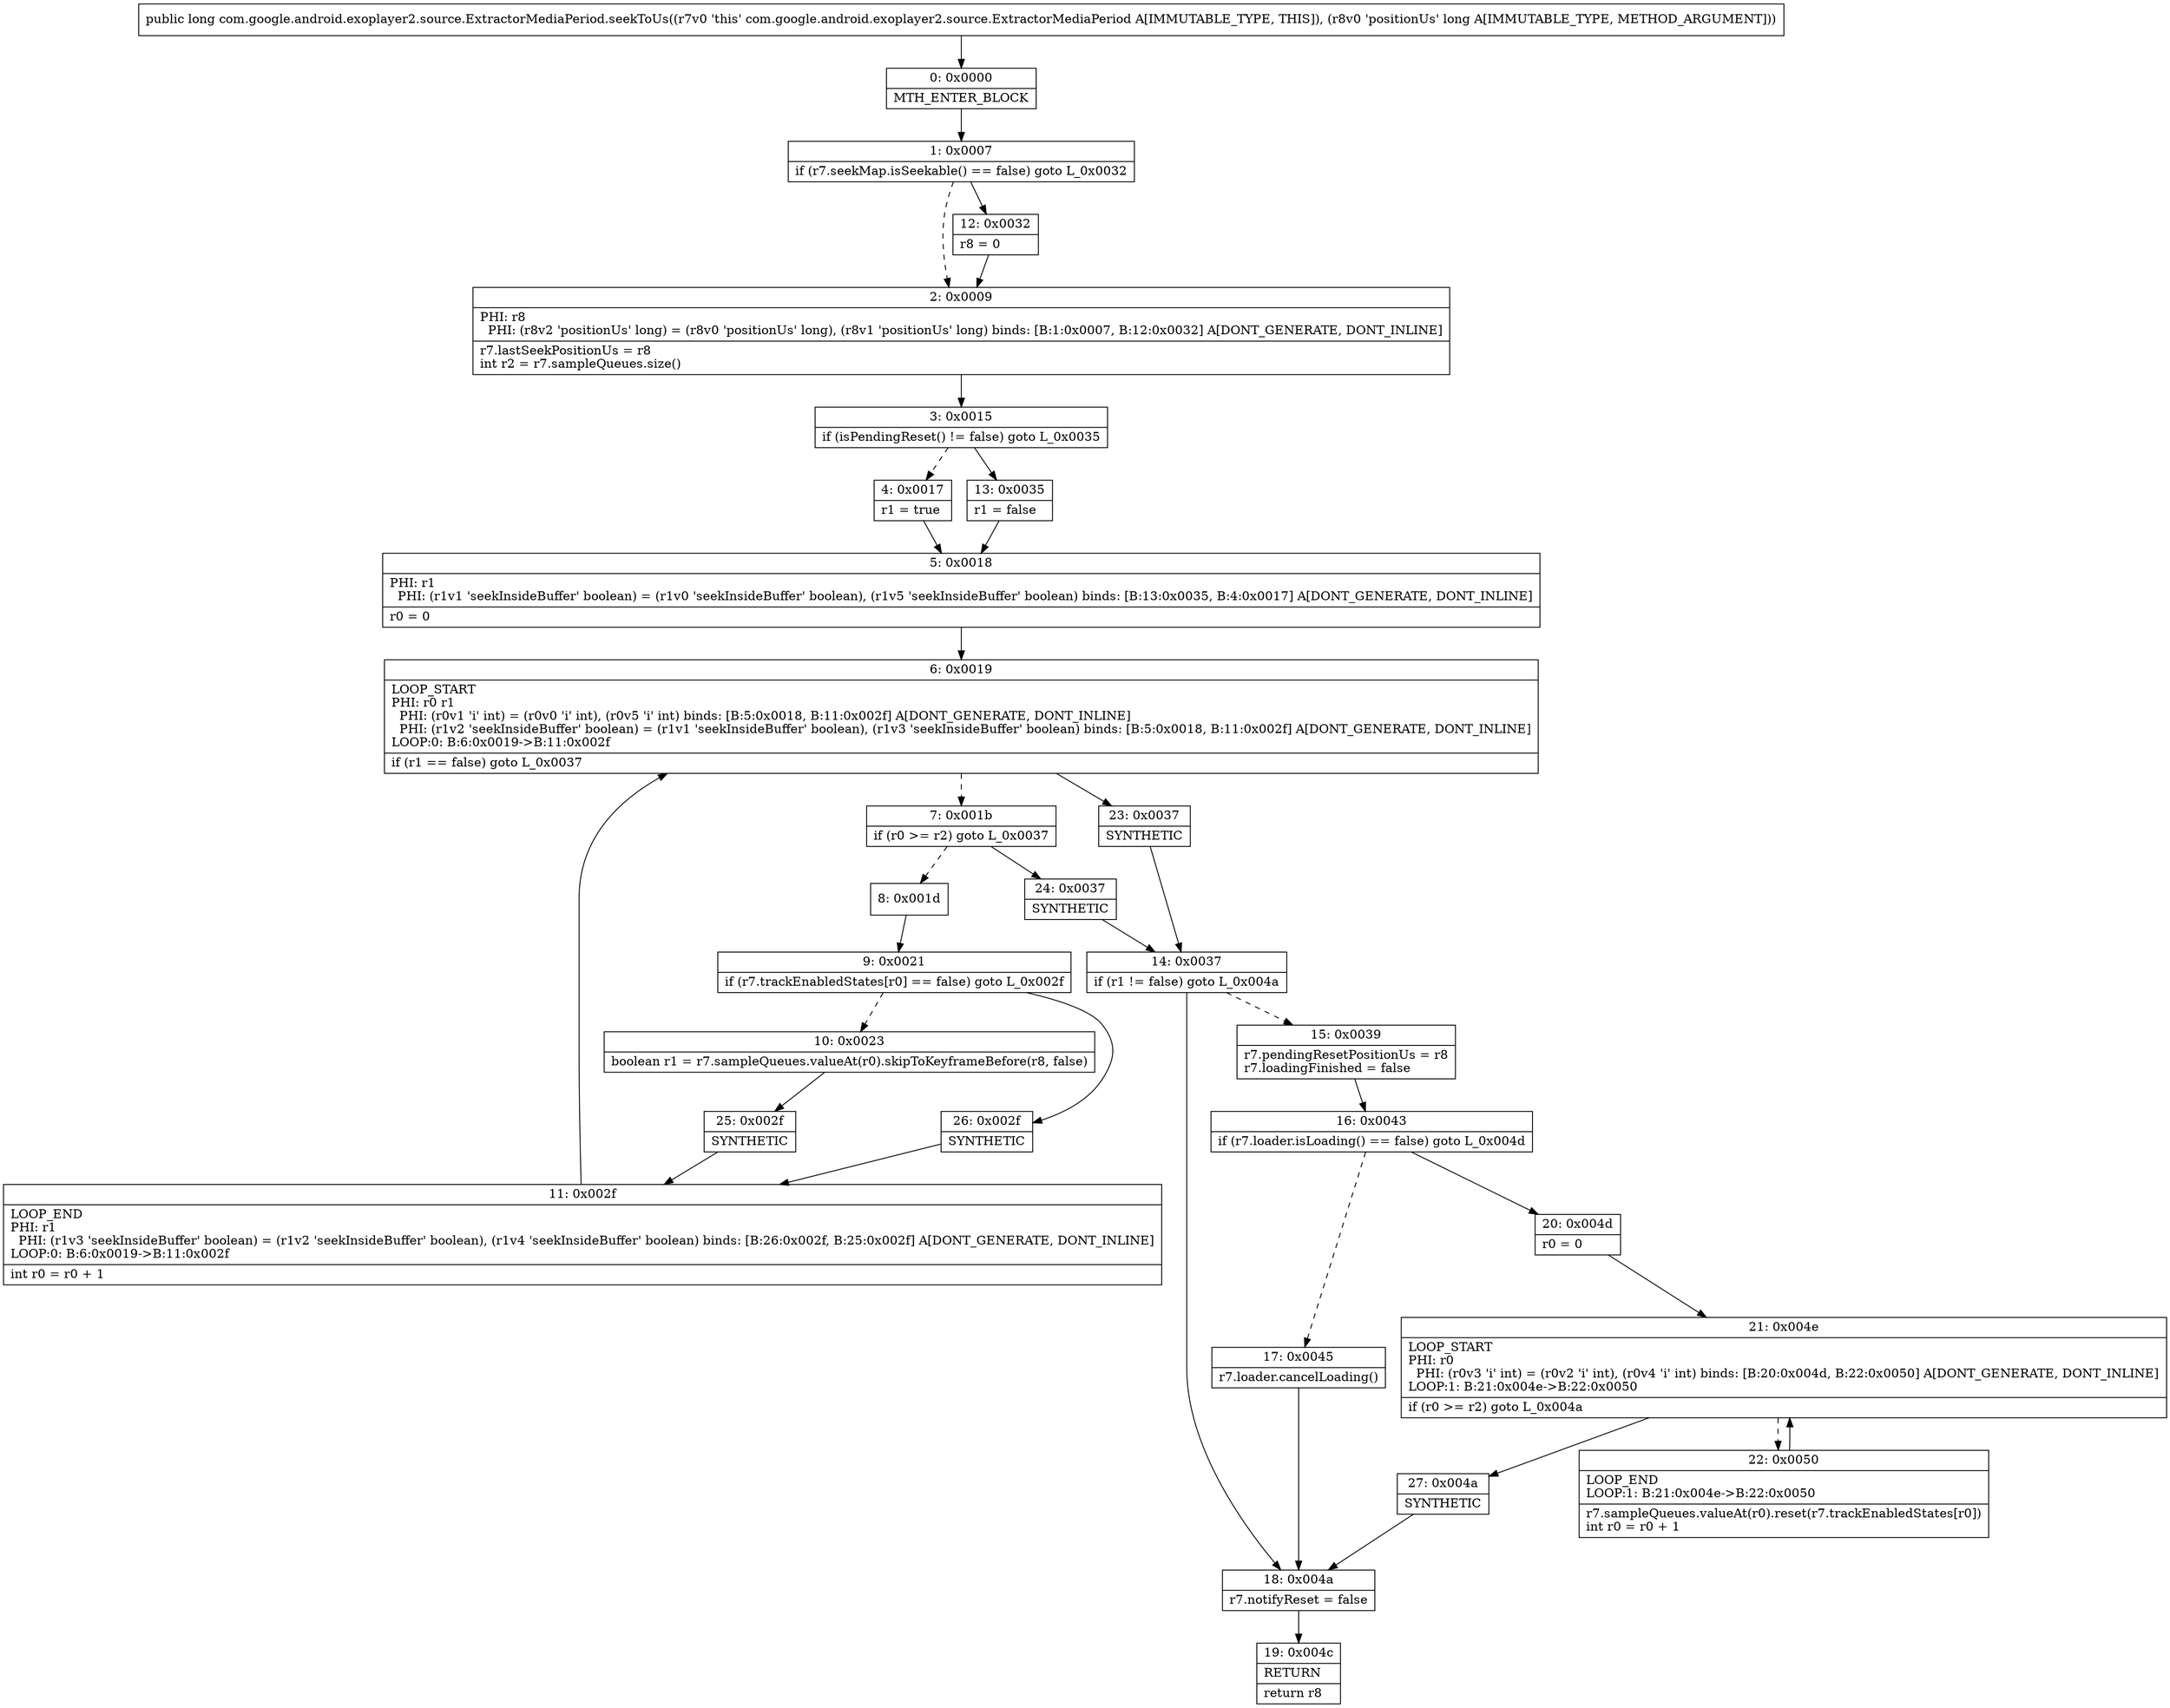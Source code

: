 digraph "CFG forcom.google.android.exoplayer2.source.ExtractorMediaPeriod.seekToUs(J)J" {
Node_0 [shape=record,label="{0\:\ 0x0000|MTH_ENTER_BLOCK\l}"];
Node_1 [shape=record,label="{1\:\ 0x0007|if (r7.seekMap.isSeekable() == false) goto L_0x0032\l}"];
Node_2 [shape=record,label="{2\:\ 0x0009|PHI: r8 \l  PHI: (r8v2 'positionUs' long) = (r8v0 'positionUs' long), (r8v1 'positionUs' long) binds: [B:1:0x0007, B:12:0x0032] A[DONT_GENERATE, DONT_INLINE]\l|r7.lastSeekPositionUs = r8\lint r2 = r7.sampleQueues.size()\l}"];
Node_3 [shape=record,label="{3\:\ 0x0015|if (isPendingReset() != false) goto L_0x0035\l}"];
Node_4 [shape=record,label="{4\:\ 0x0017|r1 = true\l}"];
Node_5 [shape=record,label="{5\:\ 0x0018|PHI: r1 \l  PHI: (r1v1 'seekInsideBuffer' boolean) = (r1v0 'seekInsideBuffer' boolean), (r1v5 'seekInsideBuffer' boolean) binds: [B:13:0x0035, B:4:0x0017] A[DONT_GENERATE, DONT_INLINE]\l|r0 = 0\l}"];
Node_6 [shape=record,label="{6\:\ 0x0019|LOOP_START\lPHI: r0 r1 \l  PHI: (r0v1 'i' int) = (r0v0 'i' int), (r0v5 'i' int) binds: [B:5:0x0018, B:11:0x002f] A[DONT_GENERATE, DONT_INLINE]\l  PHI: (r1v2 'seekInsideBuffer' boolean) = (r1v1 'seekInsideBuffer' boolean), (r1v3 'seekInsideBuffer' boolean) binds: [B:5:0x0018, B:11:0x002f] A[DONT_GENERATE, DONT_INLINE]\lLOOP:0: B:6:0x0019\-\>B:11:0x002f\l|if (r1 == false) goto L_0x0037\l}"];
Node_7 [shape=record,label="{7\:\ 0x001b|if (r0 \>= r2) goto L_0x0037\l}"];
Node_8 [shape=record,label="{8\:\ 0x001d}"];
Node_9 [shape=record,label="{9\:\ 0x0021|if (r7.trackEnabledStates[r0] == false) goto L_0x002f\l}"];
Node_10 [shape=record,label="{10\:\ 0x0023|boolean r1 = r7.sampleQueues.valueAt(r0).skipToKeyframeBefore(r8, false)\l}"];
Node_11 [shape=record,label="{11\:\ 0x002f|LOOP_END\lPHI: r1 \l  PHI: (r1v3 'seekInsideBuffer' boolean) = (r1v2 'seekInsideBuffer' boolean), (r1v4 'seekInsideBuffer' boolean) binds: [B:26:0x002f, B:25:0x002f] A[DONT_GENERATE, DONT_INLINE]\lLOOP:0: B:6:0x0019\-\>B:11:0x002f\l|int r0 = r0 + 1\l}"];
Node_12 [shape=record,label="{12\:\ 0x0032|r8 = 0\l}"];
Node_13 [shape=record,label="{13\:\ 0x0035|r1 = false\l}"];
Node_14 [shape=record,label="{14\:\ 0x0037|if (r1 != false) goto L_0x004a\l}"];
Node_15 [shape=record,label="{15\:\ 0x0039|r7.pendingResetPositionUs = r8\lr7.loadingFinished = false\l}"];
Node_16 [shape=record,label="{16\:\ 0x0043|if (r7.loader.isLoading() == false) goto L_0x004d\l}"];
Node_17 [shape=record,label="{17\:\ 0x0045|r7.loader.cancelLoading()\l}"];
Node_18 [shape=record,label="{18\:\ 0x004a|r7.notifyReset = false\l}"];
Node_19 [shape=record,label="{19\:\ 0x004c|RETURN\l|return r8\l}"];
Node_20 [shape=record,label="{20\:\ 0x004d|r0 = 0\l}"];
Node_21 [shape=record,label="{21\:\ 0x004e|LOOP_START\lPHI: r0 \l  PHI: (r0v3 'i' int) = (r0v2 'i' int), (r0v4 'i' int) binds: [B:20:0x004d, B:22:0x0050] A[DONT_GENERATE, DONT_INLINE]\lLOOP:1: B:21:0x004e\-\>B:22:0x0050\l|if (r0 \>= r2) goto L_0x004a\l}"];
Node_22 [shape=record,label="{22\:\ 0x0050|LOOP_END\lLOOP:1: B:21:0x004e\-\>B:22:0x0050\l|r7.sampleQueues.valueAt(r0).reset(r7.trackEnabledStates[r0])\lint r0 = r0 + 1\l}"];
Node_23 [shape=record,label="{23\:\ 0x0037|SYNTHETIC\l}"];
Node_24 [shape=record,label="{24\:\ 0x0037|SYNTHETIC\l}"];
Node_25 [shape=record,label="{25\:\ 0x002f|SYNTHETIC\l}"];
Node_26 [shape=record,label="{26\:\ 0x002f|SYNTHETIC\l}"];
Node_27 [shape=record,label="{27\:\ 0x004a|SYNTHETIC\l}"];
MethodNode[shape=record,label="{public long com.google.android.exoplayer2.source.ExtractorMediaPeriod.seekToUs((r7v0 'this' com.google.android.exoplayer2.source.ExtractorMediaPeriod A[IMMUTABLE_TYPE, THIS]), (r8v0 'positionUs' long A[IMMUTABLE_TYPE, METHOD_ARGUMENT])) }"];
MethodNode -> Node_0;
Node_0 -> Node_1;
Node_1 -> Node_2[style=dashed];
Node_1 -> Node_12;
Node_2 -> Node_3;
Node_3 -> Node_4[style=dashed];
Node_3 -> Node_13;
Node_4 -> Node_5;
Node_5 -> Node_6;
Node_6 -> Node_7[style=dashed];
Node_6 -> Node_23;
Node_7 -> Node_8[style=dashed];
Node_7 -> Node_24;
Node_8 -> Node_9;
Node_9 -> Node_10[style=dashed];
Node_9 -> Node_26;
Node_10 -> Node_25;
Node_11 -> Node_6;
Node_12 -> Node_2;
Node_13 -> Node_5;
Node_14 -> Node_15[style=dashed];
Node_14 -> Node_18;
Node_15 -> Node_16;
Node_16 -> Node_17[style=dashed];
Node_16 -> Node_20;
Node_17 -> Node_18;
Node_18 -> Node_19;
Node_20 -> Node_21;
Node_21 -> Node_22[style=dashed];
Node_21 -> Node_27;
Node_22 -> Node_21;
Node_23 -> Node_14;
Node_24 -> Node_14;
Node_25 -> Node_11;
Node_26 -> Node_11;
Node_27 -> Node_18;
}


